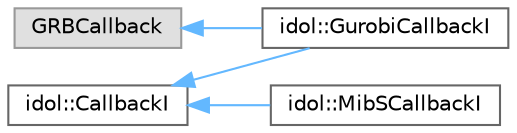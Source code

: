 digraph "Graphical Class Hierarchy"
{
 // LATEX_PDF_SIZE
  bgcolor="transparent";
  edge [fontname=Helvetica,fontsize=10,labelfontname=Helvetica,labelfontsize=10];
  node [fontname=Helvetica,fontsize=10,shape=box,height=0.2,width=0.4];
  rankdir="LR";
  Node0 [id="Node000000",label="idol::CallbackI",height=0.2,width=0.4,color="grey40", fillcolor="white", style="filled",URL="$classidol_1_1CallbackI.html",tooltip=" "];
  Node0 -> Node1 [id="edge48_Node000000_Node000001",dir="back",color="steelblue1",style="solid",tooltip=" "];
  Node1 [id="Node000001",label="idol::GurobiCallbackI",height=0.2,width=0.4,color="grey40", fillcolor="white", style="filled",URL="$classidol_1_1GurobiCallbackI.html",tooltip=" "];
  Node0 -> Node3 [id="edge49_Node000000_Node000003",dir="back",color="steelblue1",style="solid",tooltip=" "];
  Node3 [id="Node000003",label="idol::MibSCallbackI",height=0.2,width=0.4,color="grey40", fillcolor="white", style="filled",URL="$classidol_1_1MibSCallbackI.html",tooltip=" "];
  Node2 [id="Node000002",label="GRBCallback",height=0.2,width=0.4,color="grey60", fillcolor="#E0E0E0", style="filled",tooltip=" "];
  Node2 -> Node1 [id="edge50_Node000002_Node000001",dir="back",color="steelblue1",style="solid",tooltip=" "];
}
